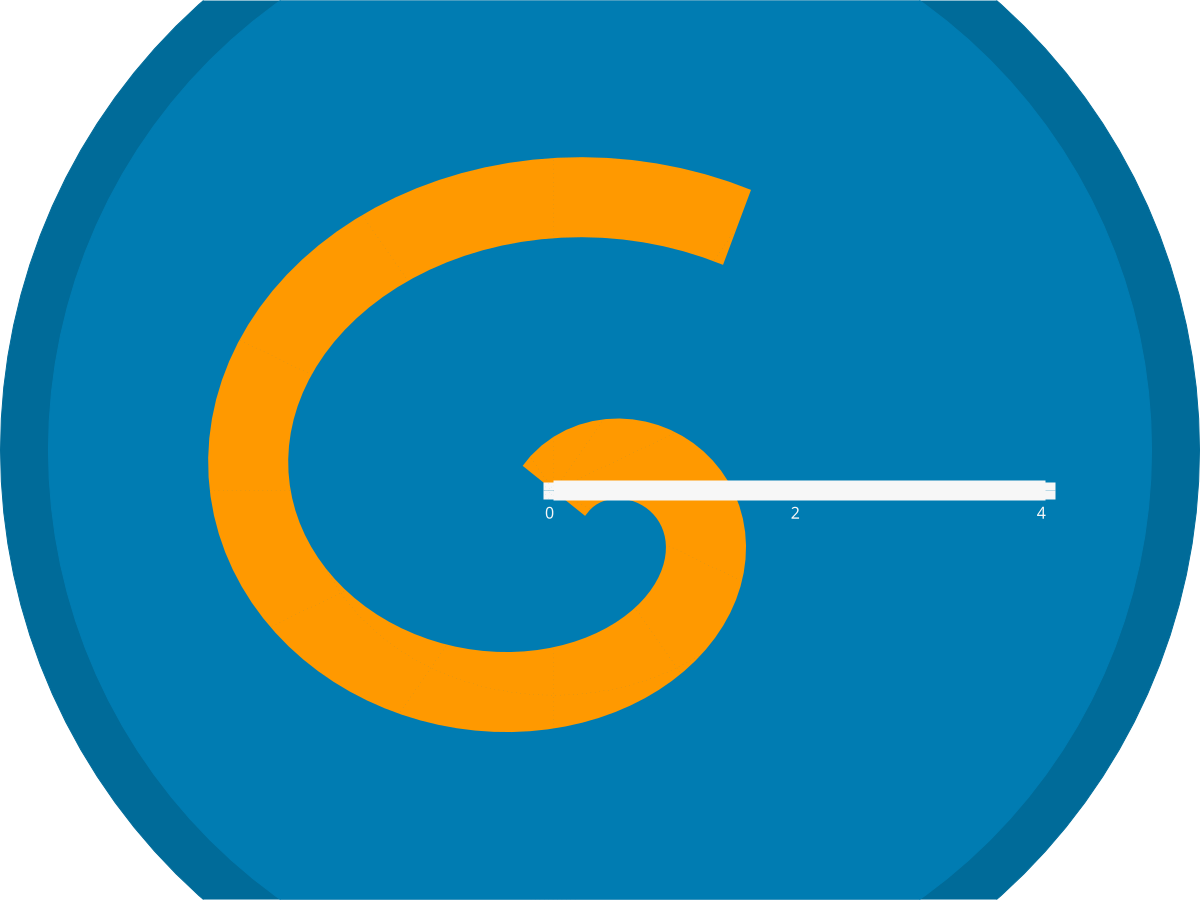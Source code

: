 #!/usr/bin/env gnuplot

# vim: set tabstop=4 shiftwidth=4 expandtab filetype=gnuplot:

# Output to 512x512px png:
set terminal pngcairo transparent rounded size 512,512 font ",55"
set output ARG0[*:strlen(ARG0)-3].'.png'

# Remove unnecessary stuff:
set margins 0,0,0,0
unset border
unset tics
unset key

# Setup colors:
AC  = '#f7f7f7'
FG  = hsv2rgb(0.10, 1, 1.0)
BGC = hsv2rgb(0.55, 1, 0.6)
BGF = hsv2rgb(0.55, 1, 0.7)

# Draw background circles:
set style fill solid
set object circle center screen 0.5,0.5 size screen 0.50 behind fillcolor rgb BGC
set object circle center screen 0.5,0.5 size screen 0.46 behind fillcolor rgb BGF

# Setup tic marks:
set border linecolor rgb AC linewidth 20
set rtics axis 2 textcolor rgb AC right
set grid rtics front polar linecolor rgb BGF linewidth 0

# Plot spiral:
set polar
set rrange [0:4]
set xrange [-4.5:5.25]
set yrange [-4.0:4.80]

O = pi / 3
rotate(t) = abs(pi*2 - (t - O))
spiral(t) = log(rotate(t)+1)*1.5

plot [O:pi*2+O] spiral(t) linecolor rgb FG linewidth 80

# ***** end of source *****

